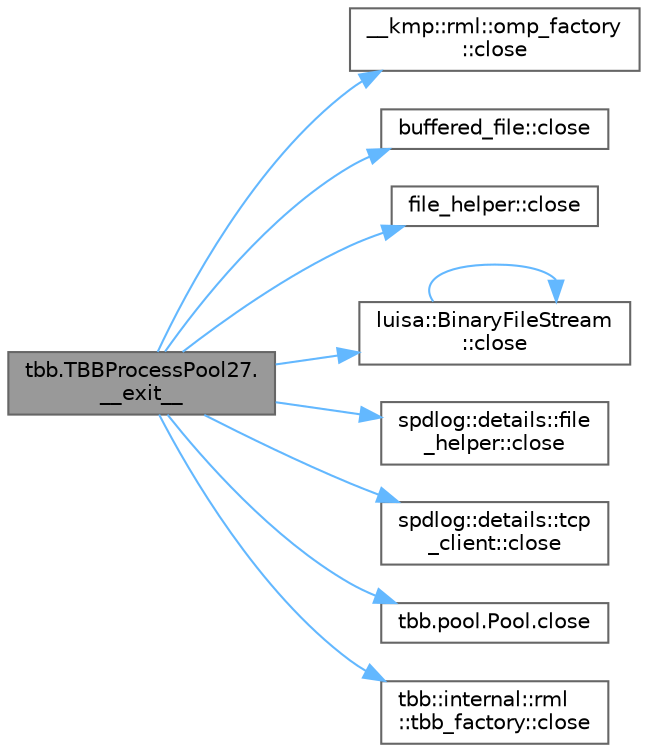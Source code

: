 digraph "tbb.TBBProcessPool27.__exit__"
{
 // LATEX_PDF_SIZE
  bgcolor="transparent";
  edge [fontname=Helvetica,fontsize=10,labelfontname=Helvetica,labelfontsize=10];
  node [fontname=Helvetica,fontsize=10,shape=box,height=0.2,width=0.4];
  rankdir="LR";
  Node1 [id="Node000001",label="tbb.TBBProcessPool27.\l__exit__",height=0.2,width=0.4,color="gray40", fillcolor="grey60", style="filled", fontcolor="black",tooltip=" "];
  Node1 -> Node2 [id="edge10_Node000001_Node000002",color="steelblue1",style="solid",tooltip=" "];
  Node2 [id="Node000002",label="__kmp::rml::omp_factory\l::close",height=0.2,width=0.4,color="grey40", fillcolor="white", style="filled",URL="$class____kmp_1_1rml_1_1omp__factory.html#ac5cd7885c15546edcbbbfe05dd14c283",tooltip="Close factory."];
  Node1 -> Node3 [id="edge11_Node000001_Node000003",color="steelblue1",style="solid",tooltip=" "];
  Node3 [id="Node000003",label="buffered_file::close",height=0.2,width=0.4,color="grey40", fillcolor="white", style="filled",URL="$classbuffered__file.html#a2756c39b06594666c5a8712873d7c878",tooltip=" "];
  Node1 -> Node4 [id="edge12_Node000001_Node000004",color="steelblue1",style="solid",tooltip=" "];
  Node4 [id="Node000004",label="file_helper::close",height=0.2,width=0.4,color="grey40", fillcolor="white", style="filled",URL="$classfile__helper.html#ae6fbd8dfff6be4433befee5dffec739b",tooltip=" "];
  Node1 -> Node5 [id="edge13_Node000001_Node000005",color="steelblue1",style="solid",tooltip=" "];
  Node5 [id="Node000005",label="luisa::BinaryFileStream\l::close",height=0.2,width=0.4,color="grey40", fillcolor="white", style="filled",URL="$classluisa_1_1_binary_file_stream.html#ae4d7c053176d79fe8c8a4bcc0ca447d4",tooltip=" "];
  Node5 -> Node5 [id="edge14_Node000005_Node000005",color="steelblue1",style="solid",tooltip=" "];
  Node1 -> Node6 [id="edge15_Node000001_Node000006",color="steelblue1",style="solid",tooltip=" "];
  Node6 [id="Node000006",label="spdlog::details::file\l_helper::close",height=0.2,width=0.4,color="grey40", fillcolor="white", style="filled",URL="$classspdlog_1_1details_1_1file__helper.html#ae6fbd8dfff6be4433befee5dffec739b",tooltip=" "];
  Node1 -> Node7 [id="edge16_Node000001_Node000007",color="steelblue1",style="solid",tooltip=" "];
  Node7 [id="Node000007",label="spdlog::details::tcp\l_client::close",height=0.2,width=0.4,color="grey40", fillcolor="white", style="filled",URL="$classspdlog_1_1details_1_1tcp__client.html#ad8765cb07a6fd30e6152d4e1dde7ebe5",tooltip=" "];
  Node1 -> Node8 [id="edge17_Node000001_Node000008",color="steelblue1",style="solid",tooltip=" "];
  Node8 [id="Node000008",label="tbb.pool.Pool.close",height=0.2,width=0.4,color="grey40", fillcolor="white", style="filled",URL="$classtbb_1_1pool_1_1_pool.html#ad5fcc889083e41ae9703fbc4b1d72365",tooltip=" "];
  Node1 -> Node9 [id="edge18_Node000001_Node000009",color="steelblue1",style="solid",tooltip=" "];
  Node9 [id="Node000009",label="tbb::internal::rml\l::tbb_factory::close",height=0.2,width=0.4,color="grey40", fillcolor="white", style="filled",URL="$classtbb_1_1internal_1_1rml_1_1tbb__factory.html#a324b0329d0356ce02c1f8d7fce8ed7af",tooltip="Close factory"];
}

